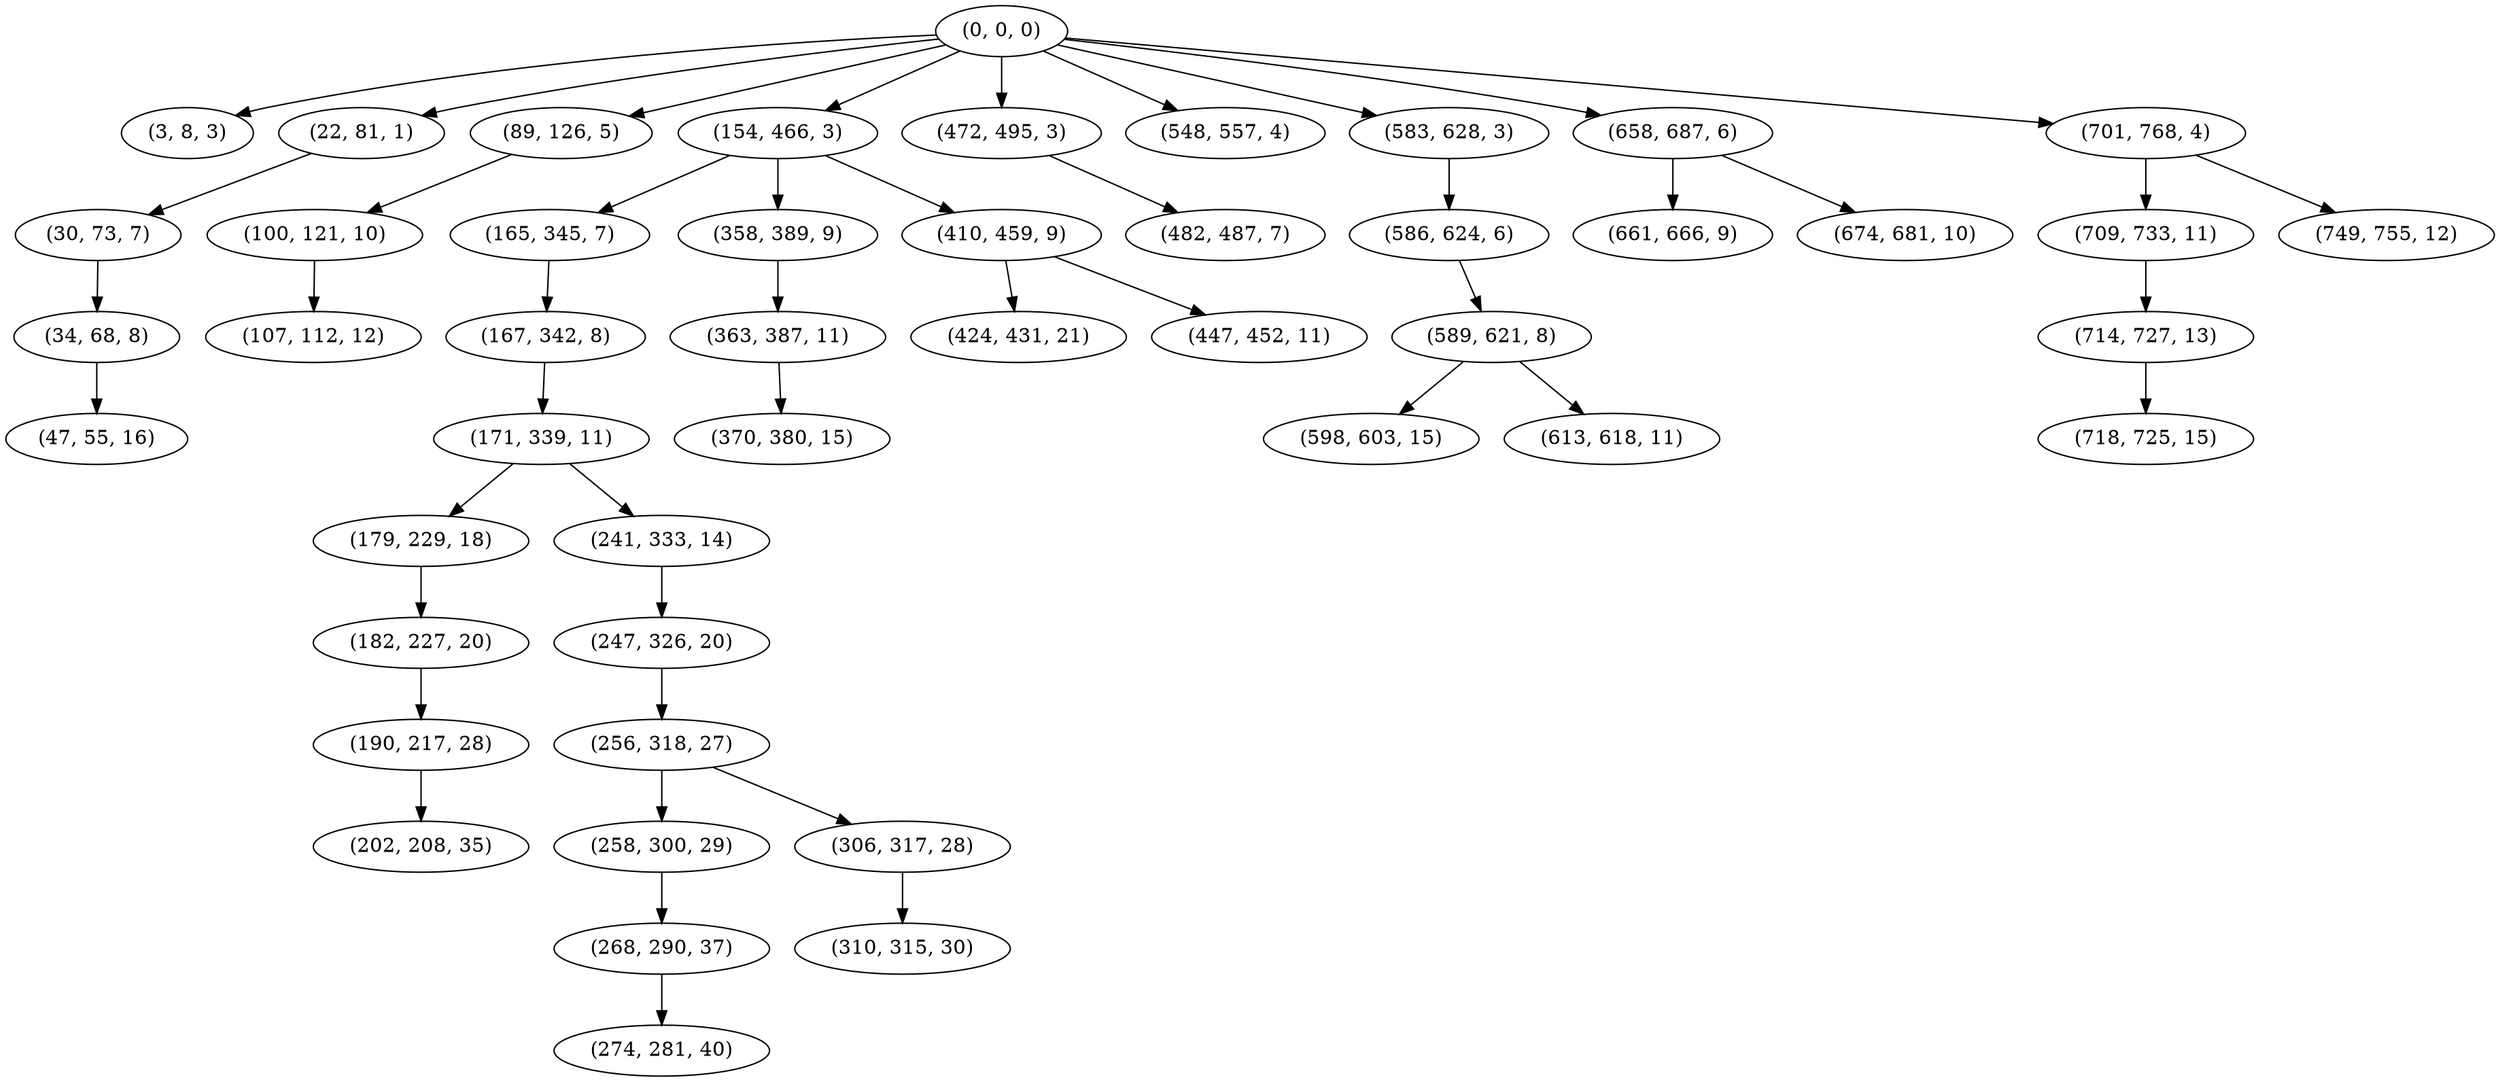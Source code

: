 digraph tree {
    "(0, 0, 0)";
    "(3, 8, 3)";
    "(22, 81, 1)";
    "(30, 73, 7)";
    "(34, 68, 8)";
    "(47, 55, 16)";
    "(89, 126, 5)";
    "(100, 121, 10)";
    "(107, 112, 12)";
    "(154, 466, 3)";
    "(165, 345, 7)";
    "(167, 342, 8)";
    "(171, 339, 11)";
    "(179, 229, 18)";
    "(182, 227, 20)";
    "(190, 217, 28)";
    "(202, 208, 35)";
    "(241, 333, 14)";
    "(247, 326, 20)";
    "(256, 318, 27)";
    "(258, 300, 29)";
    "(268, 290, 37)";
    "(274, 281, 40)";
    "(306, 317, 28)";
    "(310, 315, 30)";
    "(358, 389, 9)";
    "(363, 387, 11)";
    "(370, 380, 15)";
    "(410, 459, 9)";
    "(424, 431, 21)";
    "(447, 452, 11)";
    "(472, 495, 3)";
    "(482, 487, 7)";
    "(548, 557, 4)";
    "(583, 628, 3)";
    "(586, 624, 6)";
    "(589, 621, 8)";
    "(598, 603, 15)";
    "(613, 618, 11)";
    "(658, 687, 6)";
    "(661, 666, 9)";
    "(674, 681, 10)";
    "(701, 768, 4)";
    "(709, 733, 11)";
    "(714, 727, 13)";
    "(718, 725, 15)";
    "(749, 755, 12)";
    "(0, 0, 0)" -> "(3, 8, 3)";
    "(0, 0, 0)" -> "(22, 81, 1)";
    "(0, 0, 0)" -> "(89, 126, 5)";
    "(0, 0, 0)" -> "(154, 466, 3)";
    "(0, 0, 0)" -> "(472, 495, 3)";
    "(0, 0, 0)" -> "(548, 557, 4)";
    "(0, 0, 0)" -> "(583, 628, 3)";
    "(0, 0, 0)" -> "(658, 687, 6)";
    "(0, 0, 0)" -> "(701, 768, 4)";
    "(22, 81, 1)" -> "(30, 73, 7)";
    "(30, 73, 7)" -> "(34, 68, 8)";
    "(34, 68, 8)" -> "(47, 55, 16)";
    "(89, 126, 5)" -> "(100, 121, 10)";
    "(100, 121, 10)" -> "(107, 112, 12)";
    "(154, 466, 3)" -> "(165, 345, 7)";
    "(154, 466, 3)" -> "(358, 389, 9)";
    "(154, 466, 3)" -> "(410, 459, 9)";
    "(165, 345, 7)" -> "(167, 342, 8)";
    "(167, 342, 8)" -> "(171, 339, 11)";
    "(171, 339, 11)" -> "(179, 229, 18)";
    "(171, 339, 11)" -> "(241, 333, 14)";
    "(179, 229, 18)" -> "(182, 227, 20)";
    "(182, 227, 20)" -> "(190, 217, 28)";
    "(190, 217, 28)" -> "(202, 208, 35)";
    "(241, 333, 14)" -> "(247, 326, 20)";
    "(247, 326, 20)" -> "(256, 318, 27)";
    "(256, 318, 27)" -> "(258, 300, 29)";
    "(256, 318, 27)" -> "(306, 317, 28)";
    "(258, 300, 29)" -> "(268, 290, 37)";
    "(268, 290, 37)" -> "(274, 281, 40)";
    "(306, 317, 28)" -> "(310, 315, 30)";
    "(358, 389, 9)" -> "(363, 387, 11)";
    "(363, 387, 11)" -> "(370, 380, 15)";
    "(410, 459, 9)" -> "(424, 431, 21)";
    "(410, 459, 9)" -> "(447, 452, 11)";
    "(472, 495, 3)" -> "(482, 487, 7)";
    "(583, 628, 3)" -> "(586, 624, 6)";
    "(586, 624, 6)" -> "(589, 621, 8)";
    "(589, 621, 8)" -> "(598, 603, 15)";
    "(589, 621, 8)" -> "(613, 618, 11)";
    "(658, 687, 6)" -> "(661, 666, 9)";
    "(658, 687, 6)" -> "(674, 681, 10)";
    "(701, 768, 4)" -> "(709, 733, 11)";
    "(701, 768, 4)" -> "(749, 755, 12)";
    "(709, 733, 11)" -> "(714, 727, 13)";
    "(714, 727, 13)" -> "(718, 725, 15)";
}

